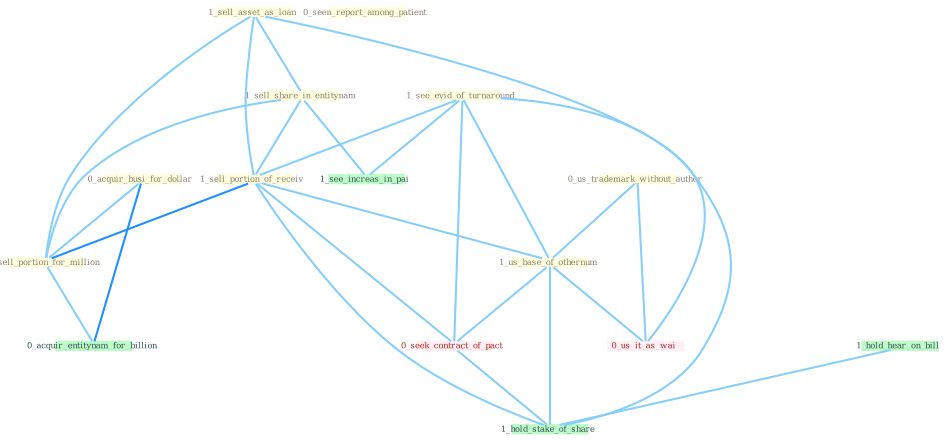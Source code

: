 Graph G{ 
    node
    [shape=polygon,style=filled,width=.5,height=.06,color="#BDFCC9",fixedsize=true,fontsize=4,
    fontcolor="#2f4f4f"];
    {node
    [color="#ffffe0", fontcolor="#8b7d6b"] "0_acquir_busi_for_dollar " "0_us_trademark_without_author " "0_seen_report_among_patient " "1_see_evid_of_turnaround " "1_sell_asset_as_loan " "1_sell_share_in_entitynam " "1_sell_portion_of_receiv " "1_us_base_of_othernum " "0_sell_portion_for_million "}
{node [color="#fff0f5", fontcolor="#b22222"] "0_seek_contract_of_pact " "0_us_it_as_wai "}
edge [color="#B0E2FF"];

	"0_acquir_busi_for_dollar " -- "0_sell_portion_for_million " [w="1", color="#87cefa" ];
	"0_acquir_busi_for_dollar " -- "0_acquir_entitynam_for_billion " [w="2", color="#1e90ff" , len=0.8];
	"0_us_trademark_without_author " -- "1_us_base_of_othernum " [w="1", color="#87cefa" ];
	"0_us_trademark_without_author " -- "0_us_it_as_wai " [w="1", color="#87cefa" ];
	"1_see_evid_of_turnaround " -- "1_sell_portion_of_receiv " [w="1", color="#87cefa" ];
	"1_see_evid_of_turnaround " -- "1_us_base_of_othernum " [w="1", color="#87cefa" ];
	"1_see_evid_of_turnaround " -- "0_seek_contract_of_pact " [w="1", color="#87cefa" ];
	"1_see_evid_of_turnaround " -- "1_see_increas_in_pai " [w="1", color="#87cefa" ];
	"1_see_evid_of_turnaround " -- "1_hold_stake_of_share " [w="1", color="#87cefa" ];
	"1_sell_asset_as_loan " -- "1_sell_share_in_entitynam " [w="1", color="#87cefa" ];
	"1_sell_asset_as_loan " -- "1_sell_portion_of_receiv " [w="1", color="#87cefa" ];
	"1_sell_asset_as_loan " -- "0_sell_portion_for_million " [w="1", color="#87cefa" ];
	"1_sell_asset_as_loan " -- "0_us_it_as_wai " [w="1", color="#87cefa" ];
	"1_sell_share_in_entitynam " -- "1_sell_portion_of_receiv " [w="1", color="#87cefa" ];
	"1_sell_share_in_entitynam " -- "0_sell_portion_for_million " [w="1", color="#87cefa" ];
	"1_sell_share_in_entitynam " -- "1_see_increas_in_pai " [w="1", color="#87cefa" ];
	"1_sell_portion_of_receiv " -- "1_us_base_of_othernum " [w="1", color="#87cefa" ];
	"1_sell_portion_of_receiv " -- "0_sell_portion_for_million " [w="2", color="#1e90ff" , len=0.8];
	"1_sell_portion_of_receiv " -- "0_seek_contract_of_pact " [w="1", color="#87cefa" ];
	"1_sell_portion_of_receiv " -- "1_hold_stake_of_share " [w="1", color="#87cefa" ];
	"1_us_base_of_othernum " -- "0_seek_contract_of_pact " [w="1", color="#87cefa" ];
	"1_us_base_of_othernum " -- "0_us_it_as_wai " [w="1", color="#87cefa" ];
	"1_us_base_of_othernum " -- "1_hold_stake_of_share " [w="1", color="#87cefa" ];
	"0_sell_portion_for_million " -- "0_acquir_entitynam_for_billion " [w="1", color="#87cefa" ];
	"0_seek_contract_of_pact " -- "1_hold_stake_of_share " [w="1", color="#87cefa" ];
	"1_hold_hear_on_bill " -- "1_hold_stake_of_share " [w="1", color="#87cefa" ];
}